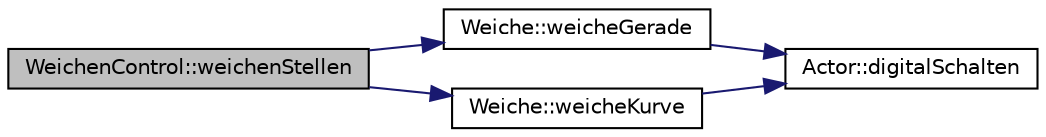 digraph "WeichenControl::weichenStellen"
{
 // LATEX_PDF_SIZE
  edge [fontname="Helvetica",fontsize="10",labelfontname="Helvetica",labelfontsize="10"];
  node [fontname="Helvetica",fontsize="10",shape=record];
  rankdir="LR";
  Node1 [label="WeichenControl::weichenStellen",height=0.2,width=0.4,color="black", fillcolor="grey75", style="filled", fontcolor="black",tooltip=" "];
  Node1 -> Node2 [color="midnightblue",fontsize="10",style="solid",fontname="Helvetica"];
  Node2 [label="Weiche::weicheGerade",height=0.2,width=0.4,color="black", fillcolor="white", style="filled",URL="$class_weiche.html#a21c1167f5dfc77d74f1acc79e1498fb0",tooltip=" "];
  Node2 -> Node3 [color="midnightblue",fontsize="10",style="solid",fontname="Helvetica"];
  Node3 [label="Actor::digitalSchalten",height=0.2,width=0.4,color="black", fillcolor="white", style="filled",URL="$class_actor.html#a0fa071a76d36b9d864e4235028e17198",tooltip=" "];
  Node1 -> Node4 [color="midnightblue",fontsize="10",style="solid",fontname="Helvetica"];
  Node4 [label="Weiche::weicheKurve",height=0.2,width=0.4,color="black", fillcolor="white", style="filled",URL="$class_weiche.html#a92360342b602200d6cb344dd7cf9fc7d",tooltip=" "];
  Node4 -> Node3 [color="midnightblue",fontsize="10",style="solid",fontname="Helvetica"];
}
